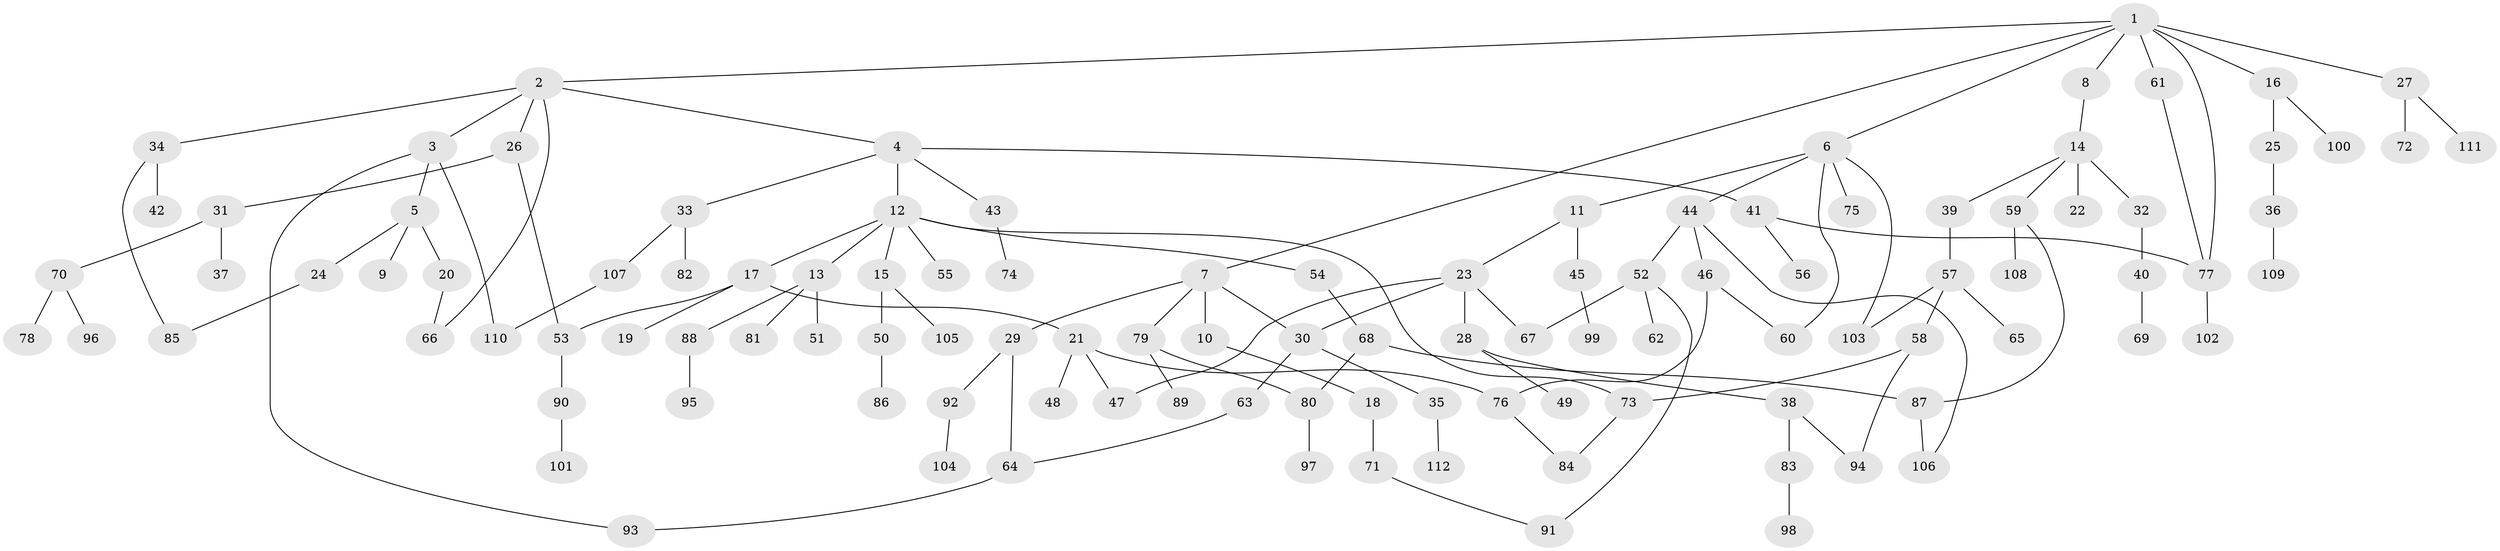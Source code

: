 // Generated by graph-tools (version 1.1) at 2025/41/03/09/25 04:41:52]
// undirected, 112 vertices, 132 edges
graph export_dot {
graph [start="1"]
  node [color=gray90,style=filled];
  1;
  2;
  3;
  4;
  5;
  6;
  7;
  8;
  9;
  10;
  11;
  12;
  13;
  14;
  15;
  16;
  17;
  18;
  19;
  20;
  21;
  22;
  23;
  24;
  25;
  26;
  27;
  28;
  29;
  30;
  31;
  32;
  33;
  34;
  35;
  36;
  37;
  38;
  39;
  40;
  41;
  42;
  43;
  44;
  45;
  46;
  47;
  48;
  49;
  50;
  51;
  52;
  53;
  54;
  55;
  56;
  57;
  58;
  59;
  60;
  61;
  62;
  63;
  64;
  65;
  66;
  67;
  68;
  69;
  70;
  71;
  72;
  73;
  74;
  75;
  76;
  77;
  78;
  79;
  80;
  81;
  82;
  83;
  84;
  85;
  86;
  87;
  88;
  89;
  90;
  91;
  92;
  93;
  94;
  95;
  96;
  97;
  98;
  99;
  100;
  101;
  102;
  103;
  104;
  105;
  106;
  107;
  108;
  109;
  110;
  111;
  112;
  1 -- 2;
  1 -- 6;
  1 -- 7;
  1 -- 8;
  1 -- 16;
  1 -- 27;
  1 -- 61;
  1 -- 77;
  2 -- 3;
  2 -- 4;
  2 -- 26;
  2 -- 34;
  2 -- 66;
  3 -- 5;
  3 -- 93;
  3 -- 110;
  4 -- 12;
  4 -- 33;
  4 -- 41;
  4 -- 43;
  5 -- 9;
  5 -- 20;
  5 -- 24;
  6 -- 11;
  6 -- 44;
  6 -- 60;
  6 -- 75;
  6 -- 103;
  7 -- 10;
  7 -- 29;
  7 -- 79;
  7 -- 30;
  8 -- 14;
  10 -- 18;
  11 -- 23;
  11 -- 45;
  12 -- 13;
  12 -- 15;
  12 -- 17;
  12 -- 54;
  12 -- 55;
  12 -- 73;
  13 -- 51;
  13 -- 81;
  13 -- 88;
  14 -- 22;
  14 -- 32;
  14 -- 39;
  14 -- 59;
  15 -- 50;
  15 -- 105;
  16 -- 25;
  16 -- 100;
  17 -- 19;
  17 -- 21;
  17 -- 53;
  18 -- 71;
  20 -- 66;
  21 -- 48;
  21 -- 76;
  21 -- 47;
  23 -- 28;
  23 -- 30;
  23 -- 47;
  23 -- 67;
  24 -- 85;
  25 -- 36;
  26 -- 31;
  26 -- 53;
  27 -- 72;
  27 -- 111;
  28 -- 38;
  28 -- 49;
  29 -- 92;
  29 -- 64;
  30 -- 35;
  30 -- 63;
  31 -- 37;
  31 -- 70;
  32 -- 40;
  33 -- 82;
  33 -- 107;
  34 -- 42;
  34 -- 85;
  35 -- 112;
  36 -- 109;
  38 -- 83;
  38 -- 94;
  39 -- 57;
  40 -- 69;
  41 -- 56;
  41 -- 77;
  43 -- 74;
  44 -- 46;
  44 -- 52;
  44 -- 106;
  45 -- 99;
  46 -- 60;
  46 -- 76;
  50 -- 86;
  52 -- 62;
  52 -- 67;
  52 -- 91;
  53 -- 90;
  54 -- 68;
  57 -- 58;
  57 -- 65;
  57 -- 103;
  58 -- 73;
  58 -- 94;
  59 -- 108;
  59 -- 87;
  61 -- 77;
  63 -- 64;
  64 -- 93;
  68 -- 87;
  68 -- 80;
  70 -- 78;
  70 -- 96;
  71 -- 91;
  73 -- 84;
  76 -- 84;
  77 -- 102;
  79 -- 80;
  79 -- 89;
  80 -- 97;
  83 -- 98;
  87 -- 106;
  88 -- 95;
  90 -- 101;
  92 -- 104;
  107 -- 110;
}
